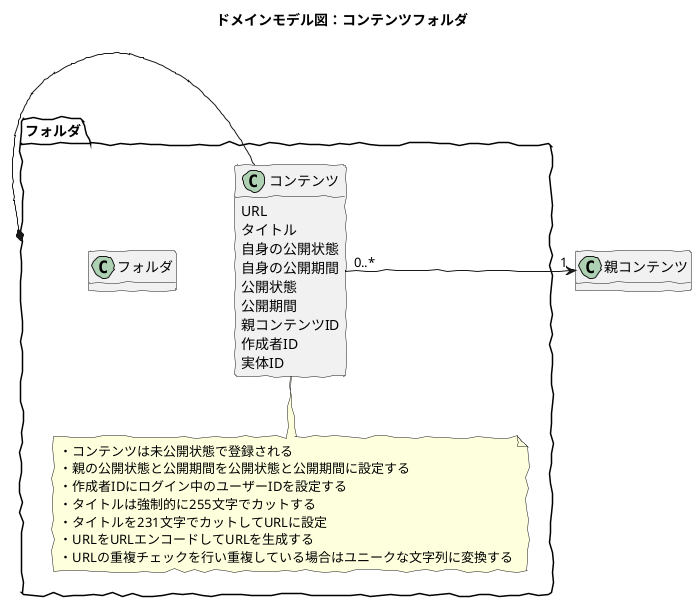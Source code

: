 @startuml
skinparam handwritten true
hide method

title ドメインモデル図：コンテンツフォルダ

package フォルダ {
	
	class フォルダ
	
	class コンテンツ {
		URL
		タイトル
		自身の公開状態
		自身の公開期間
		公開状態
		公開期間
		親コンテンツID
		作成者ID
		実体ID
	}
	note bottom
	・コンテンツは未公開状態で登録される
	・親の公開状態と公開期間を公開状態と公開期間に設定する
	・作成者IDにログイン中のユーザーIDを設定する
	・タイトルは強制的に255文字でカットする
	・タイトルを231文字でカットしてURLに設定
	・URLをURLエンコードしてURLを生成する
	・URLの重複チェックを行い重複している場合はユニークな文字列に変換する
	endnote

}

class 親コンテンツ

フォルダ *- コンテンツ 
コンテンツ "0..*" -> "1" 親コンテンツ

@enduml
